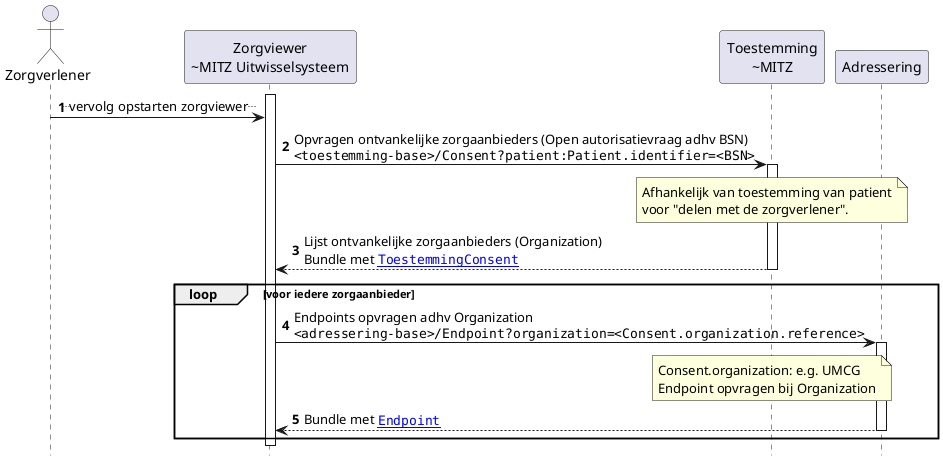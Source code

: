 @startuml
hide footbox
autonumber

actor Zorgverlener
participant "Zorgviewer\n~MITZ Uitwisselsysteem" as Zorgviewer
participant "Toestemming\n~MITZ" as Toestemming
participant Adressering

activate Zorgviewer
Zorgverlener->Zorgviewer: ..vervolg opstarten zorgviewer..
Zorgviewer->Toestemming: Opvragen ontvankelijke zorgaanbieders (Open autorisatievraag adhv BSN)\n""<toestemming-base>/Consent?patient:Patient.identifier=<BSN>""
note over Toestemming: Afhankelijk van toestemming van patient\nvoor "delen met de zorgverlener".
activate Toestemming
Toestemming-->Zorgviewer: Lijst ontvankelijke zorgaanbieders (Organization)\nBundle met ""[[StructureDefinition-ToestemmingConsent.html ToestemmingConsent]]""
deactivate Toestemming

loop voor iedere zorgaanbieder
  Zorgviewer->Adressering: Endpoints opvragen adhv Organization\n""<adressering-base>/Endpoint?organization=<Consent.organization.reference>""
  note over Toestemming
    Consent.organization: e.g. UMCG
    Endpoint opvragen bij Organization
  end note
  activate Adressering
  Adressering-->Zorgviewer: Bundle met ""[[StructureDefinition-Endpoint.html Endpoint]]""
  deactivate Adressering
end loop

deactivate Zorgviewer

@enduml